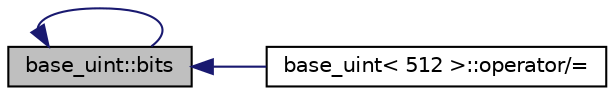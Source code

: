 digraph "base_uint::bits"
{
  edge [fontname="Helvetica",fontsize="10",labelfontname="Helvetica",labelfontsize="10"];
  node [fontname="Helvetica",fontsize="10",shape=record];
  rankdir="LR";
  Node63 [label="base_uint::bits",height=0.2,width=0.4,color="black", fillcolor="grey75", style="filled", fontcolor="black"];
  Node63 -> Node64 [dir="back",color="midnightblue",fontsize="10",style="solid",fontname="Helvetica"];
  Node64 [label="base_uint\< 512 \>::operator/=",height=0.2,width=0.4,color="black", fillcolor="white", style="filled",URL="$da/df7/classbase__uint.html#ad6fa7e22ab995247c0bf298069732e1d"];
  Node63 -> Node63 [dir="back",color="midnightblue",fontsize="10",style="solid",fontname="Helvetica"];
}
